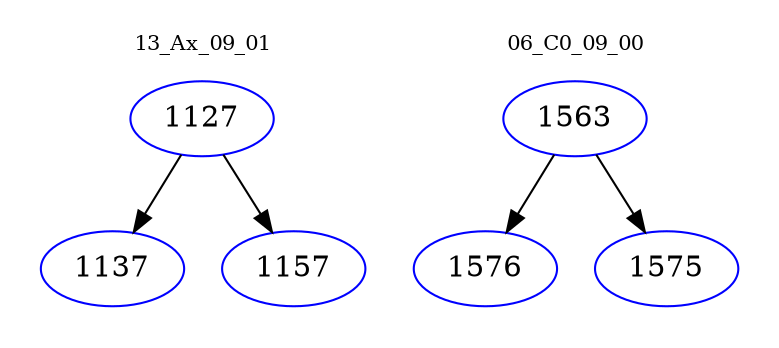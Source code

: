 digraph{
subgraph cluster_0 {
color = white
label = "13_Ax_09_01";
fontsize=10;
T0_1127 [label="1127", color="blue"]
T0_1127 -> T0_1137 [color="black"]
T0_1137 [label="1137", color="blue"]
T0_1127 -> T0_1157 [color="black"]
T0_1157 [label="1157", color="blue"]
}
subgraph cluster_1 {
color = white
label = "06_C0_09_00";
fontsize=10;
T1_1563 [label="1563", color="blue"]
T1_1563 -> T1_1576 [color="black"]
T1_1576 [label="1576", color="blue"]
T1_1563 -> T1_1575 [color="black"]
T1_1575 [label="1575", color="blue"]
}
}
